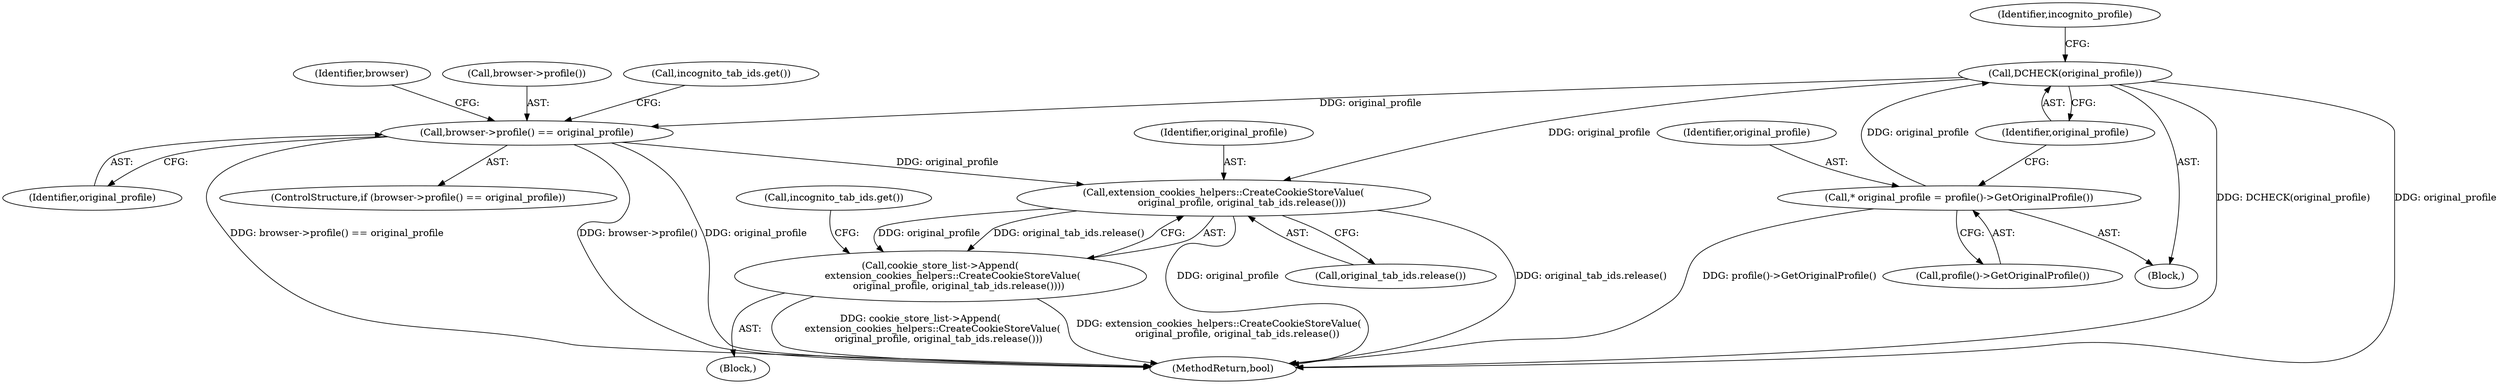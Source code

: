 digraph "0_Chrome_b7e899141194fa27d55a990e38ae8bdcc5183a90_5@pointer" {
"1000110" [label="(Call,DCHECK(original_profile))"];
"1000107" [label="(Call,* original_profile = profile()->GetOriginalProfile())"];
"1000146" [label="(Call,browser->profile() == original_profile)"];
"1000175" [label="(Call,extension_cookies_helpers::CreateCookieStoreValue(\n            original_profile, original_tab_ids.release()))"];
"1000174" [label="(Call,cookie_store_list->Append(\n        extension_cookies_helpers::CreateCookieStoreValue(\n            original_profile, original_tab_ids.release())))"];
"1000108" [label="(Identifier,original_profile)"];
"1000151" [label="(Identifier,browser)"];
"1000110" [label="(Call,DCHECK(original_profile))"];
"1000111" [label="(Identifier,original_profile)"];
"1000148" [label="(Identifier,original_profile)"];
"1000174" [label="(Call,cookie_store_list->Append(\n        extension_cookies_helpers::CreateCookieStoreValue(\n            original_profile, original_tab_ids.release())))"];
"1000176" [label="(Identifier,original_profile)"];
"1000180" [label="(Call,incognito_tab_ids.get())"];
"1000115" [label="(Identifier,incognito_profile)"];
"1000147" [label="(Call,browser->profile())"];
"1000145" [label="(ControlStructure,if (browser->profile() == original_profile))"];
"1000177" [label="(Call,original_tab_ids.release())"];
"1000175" [label="(Call,extension_cookies_helpers::CreateCookieStoreValue(\n            original_profile, original_tab_ids.release()))"];
"1000107" [label="(Call,* original_profile = profile()->GetOriginalProfile())"];
"1000109" [label="(Call,profile()->GetOriginalProfile())"];
"1000105" [label="(Block,)"];
"1000156" [label="(Call,incognito_tab_ids.get())"];
"1000146" [label="(Call,browser->profile() == original_profile)"];
"1000173" [label="(Block,)"];
"1000193" [label="(MethodReturn,bool)"];
"1000110" -> "1000105"  [label="AST: "];
"1000110" -> "1000111"  [label="CFG: "];
"1000111" -> "1000110"  [label="AST: "];
"1000115" -> "1000110"  [label="CFG: "];
"1000110" -> "1000193"  [label="DDG: DCHECK(original_profile)"];
"1000110" -> "1000193"  [label="DDG: original_profile"];
"1000107" -> "1000110"  [label="DDG: original_profile"];
"1000110" -> "1000146"  [label="DDG: original_profile"];
"1000110" -> "1000175"  [label="DDG: original_profile"];
"1000107" -> "1000105"  [label="AST: "];
"1000107" -> "1000109"  [label="CFG: "];
"1000108" -> "1000107"  [label="AST: "];
"1000109" -> "1000107"  [label="AST: "];
"1000111" -> "1000107"  [label="CFG: "];
"1000107" -> "1000193"  [label="DDG: profile()->GetOriginalProfile()"];
"1000146" -> "1000145"  [label="AST: "];
"1000146" -> "1000148"  [label="CFG: "];
"1000147" -> "1000146"  [label="AST: "];
"1000148" -> "1000146"  [label="AST: "];
"1000151" -> "1000146"  [label="CFG: "];
"1000156" -> "1000146"  [label="CFG: "];
"1000146" -> "1000193"  [label="DDG: original_profile"];
"1000146" -> "1000193"  [label="DDG: browser->profile() == original_profile"];
"1000146" -> "1000193"  [label="DDG: browser->profile()"];
"1000146" -> "1000175"  [label="DDG: original_profile"];
"1000175" -> "1000174"  [label="AST: "];
"1000175" -> "1000177"  [label="CFG: "];
"1000176" -> "1000175"  [label="AST: "];
"1000177" -> "1000175"  [label="AST: "];
"1000174" -> "1000175"  [label="CFG: "];
"1000175" -> "1000193"  [label="DDG: original_profile"];
"1000175" -> "1000193"  [label="DDG: original_tab_ids.release()"];
"1000175" -> "1000174"  [label="DDG: original_profile"];
"1000175" -> "1000174"  [label="DDG: original_tab_ids.release()"];
"1000174" -> "1000173"  [label="AST: "];
"1000180" -> "1000174"  [label="CFG: "];
"1000174" -> "1000193"  [label="DDG: cookie_store_list->Append(\n        extension_cookies_helpers::CreateCookieStoreValue(\n            original_profile, original_tab_ids.release()))"];
"1000174" -> "1000193"  [label="DDG: extension_cookies_helpers::CreateCookieStoreValue(\n            original_profile, original_tab_ids.release())"];
}
